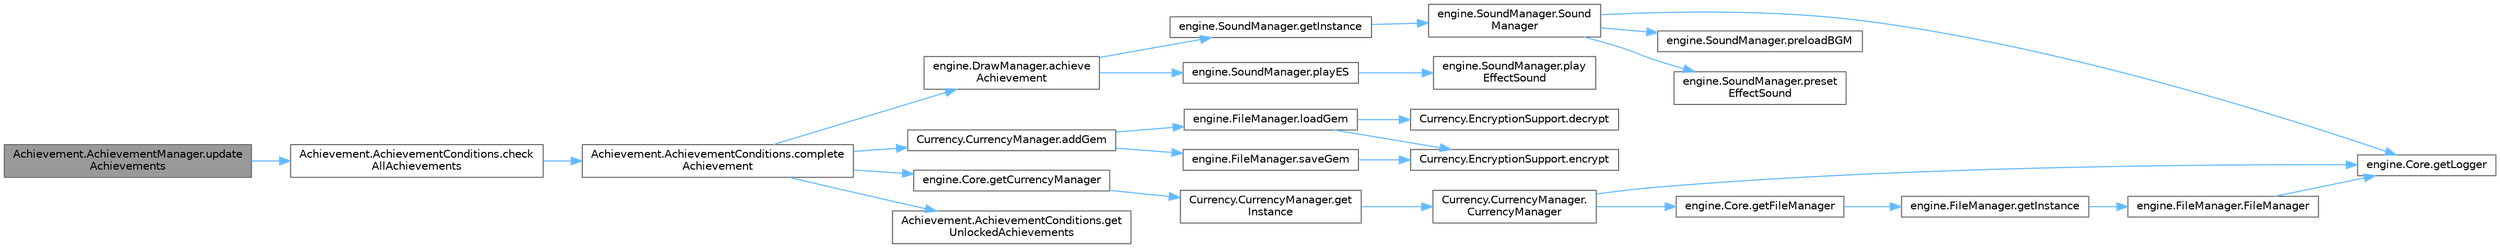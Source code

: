 digraph "Achievement.AchievementManager.updateAchievements"
{
 // LATEX_PDF_SIZE
  bgcolor="transparent";
  edge [fontname=Helvetica,fontsize=10,labelfontname=Helvetica,labelfontsize=10];
  node [fontname=Helvetica,fontsize=10,shape=box,height=0.2,width=0.4];
  rankdir="LR";
  Node1 [id="Node000001",label="Achievement.AchievementManager.update\lAchievements",height=0.2,width=0.4,color="gray40", fillcolor="grey60", style="filled", fontcolor="black",tooltip=" "];
  Node1 -> Node2 [id="edge1_Node000001_Node000002",color="steelblue1",style="solid",tooltip=" "];
  Node2 [id="Node000002",label="Achievement.AchievementConditions.check\lAllAchievements",height=0.2,width=0.4,color="grey40", fillcolor="white", style="filled",URL="$class_achievement_1_1_achievement_conditions.html#a99d262bc05fed539b97aa1107fcfba48",tooltip=" "];
  Node2 -> Node3 [id="edge2_Node000002_Node000003",color="steelblue1",style="solid",tooltip=" "];
  Node3 [id="Node000003",label="Achievement.AchievementConditions.complete\lAchievement",height=0.2,width=0.4,color="grey40", fillcolor="white", style="filled",URL="$class_achievement_1_1_achievement_conditions.html#a370857deb5c4dc35e2bd3191fb6834c1",tooltip=" "];
  Node3 -> Node4 [id="edge3_Node000003_Node000004",color="steelblue1",style="solid",tooltip=" "];
  Node4 [id="Node000004",label="engine.DrawManager.achieve\lAchievement",height=0.2,width=0.4,color="grey40", fillcolor="white", style="filled",URL="$classengine_1_1_draw_manager.html#a4a0a0ce908ee42bdc7b312ee3dae8dec",tooltip=" "];
  Node4 -> Node5 [id="edge4_Node000004_Node000005",color="steelblue1",style="solid",tooltip=" "];
  Node5 [id="Node000005",label="engine.SoundManager.getInstance",height=0.2,width=0.4,color="grey40", fillcolor="white", style="filled",URL="$classengine_1_1_sound_manager.html#a4e6f0b41bd8568517ad66a9407a77fea",tooltip=" "];
  Node5 -> Node6 [id="edge5_Node000005_Node000006",color="steelblue1",style="solid",tooltip=" "];
  Node6 [id="Node000006",label="engine.SoundManager.Sound\lManager",height=0.2,width=0.4,color="grey40", fillcolor="white", style="filled",URL="$classengine_1_1_sound_manager.html#a18b0e843467737587e1ce3f2d844f4f9",tooltip="Code Description Base: BGM files are stored in res/sound/BGM ES files are stored in res/sound/ES,..."];
  Node6 -> Node7 [id="edge6_Node000006_Node000007",color="steelblue1",style="solid",tooltip=" "];
  Node7 [id="Node000007",label="engine.Core.getLogger",height=0.2,width=0.4,color="grey40", fillcolor="white", style="filled",URL="$classengine_1_1_core.html#a89349dea52049be064320358db9412a2",tooltip="Controls access to the logger."];
  Node6 -> Node8 [id="edge7_Node000006_Node000008",color="steelblue1",style="solid",tooltip=" "];
  Node8 [id="Node000008",label="engine.SoundManager.preloadBGM",height=0.2,width=0.4,color="grey40", fillcolor="white", style="filled",URL="$classengine_1_1_sound_manager.html#a6bcd9eaf792c1b87b19a6f6f37f9c4cb",tooltip=" "];
  Node6 -> Node9 [id="edge8_Node000006_Node000009",color="steelblue1",style="solid",tooltip=" "];
  Node9 [id="Node000009",label="engine.SoundManager.preset\lEffectSound",height=0.2,width=0.4,color="grey40", fillcolor="white", style="filled",URL="$classengine_1_1_sound_manager.html#af26c2bfcdc62884f2f9bc521b437905f",tooltip=" "];
  Node4 -> Node10 [id="edge9_Node000004_Node000010",color="steelblue1",style="solid",tooltip=" "];
  Node10 [id="Node000010",label="engine.SoundManager.playES",height=0.2,width=0.4,color="grey40", fillcolor="white", style="filled",URL="$classengine_1_1_sound_manager.html#af326739e7c567da7bedf9a07eff7e232",tooltip=" "];
  Node10 -> Node11 [id="edge10_Node000010_Node000011",color="steelblue1",style="solid",tooltip=" "];
  Node11 [id="Node000011",label="engine.SoundManager.play\lEffectSound",height=0.2,width=0.4,color="grey40", fillcolor="white", style="filled",URL="$classengine_1_1_sound_manager.html#aff8a50dd8c931099450db7066e6a360e",tooltip=" "];
  Node3 -> Node12 [id="edge11_Node000003_Node000012",color="steelblue1",style="solid",tooltip=" "];
  Node12 [id="Node000012",label="Currency.CurrencyManager.addGem",height=0.2,width=0.4,color="grey40", fillcolor="white", style="filled",URL="$class_currency_1_1_currency_manager.html#ad60b174c664ad0c85f62bd498fc3c1b0",tooltip="Add an amount of gem to the current gem."];
  Node12 -> Node13 [id="edge12_Node000012_Node000013",color="steelblue1",style="solid",tooltip=" "];
  Node13 [id="Node000013",label="engine.FileManager.loadGem",height=0.2,width=0.4,color="grey40", fillcolor="white", style="filled",URL="$classengine_1_1_file_manager.html#aa1a63106adf5599efd6409ac09ede0f7",tooltip="Loads user gem from file, and returns current gem."];
  Node13 -> Node14 [id="edge13_Node000013_Node000014",color="steelblue1",style="solid",tooltip=" "];
  Node14 [id="Node000014",label="Currency.EncryptionSupport.decrypt",height=0.2,width=0.4,color="grey40", fillcolor="white", style="filled",URL="$class_currency_1_1_encryption_support.html#aace733246300350ac93d39bf3d251434",tooltip="Performs decryption for a given input."];
  Node13 -> Node15 [id="edge14_Node000013_Node000015",color="steelblue1",style="solid",tooltip=" "];
  Node15 [id="Node000015",label="Currency.EncryptionSupport.encrypt",height=0.2,width=0.4,color="grey40", fillcolor="white", style="filled",URL="$class_currency_1_1_encryption_support.html#ac6690d521e47eaa9de388d6359655779",tooltip="Performs encryption for a given input."];
  Node12 -> Node16 [id="edge15_Node000012_Node000016",color="steelblue1",style="solid",tooltip=" "];
  Node16 [id="Node000016",label="engine.FileManager.saveGem",height=0.2,width=0.4,color="grey40", fillcolor="white", style="filled",URL="$classengine_1_1_file_manager.html#ad7ef07a23c6ff9c29a6d86622c49661e",tooltip="Saves user gem to disk."];
  Node16 -> Node15 [id="edge16_Node000016_Node000015",color="steelblue1",style="solid",tooltip=" "];
  Node3 -> Node17 [id="edge17_Node000003_Node000017",color="steelblue1",style="solid",tooltip=" "];
  Node17 [id="Node000017",label="engine.Core.getCurrencyManager",height=0.2,width=0.4,color="grey40", fillcolor="white", style="filled",URL="$classengine_1_1_core.html#af6af7caff5e9b89c8bf5d801095f726d",tooltip="Controls access to the currency manager."];
  Node17 -> Node18 [id="edge18_Node000017_Node000018",color="steelblue1",style="solid",tooltip=" "];
  Node18 [id="Node000018",label="Currency.CurrencyManager.get\lInstance",height=0.2,width=0.4,color="grey40", fillcolor="white", style="filled",URL="$class_currency_1_1_currency_manager.html#a31c832489fc9cffeeb9a753e3abe3154",tooltip="Returns shared instance of FileManager."];
  Node18 -> Node19 [id="edge19_Node000018_Node000019",color="steelblue1",style="solid",tooltip=" "];
  Node19 [id="Node000019",label="Currency.CurrencyManager.\lCurrencyManager",height=0.2,width=0.4,color="grey40", fillcolor="white", style="filled",URL="$class_currency_1_1_currency_manager.html#a717e788aeda8a1ffde764f7e187b9146",tooltip="private constructor."];
  Node19 -> Node20 [id="edge20_Node000019_Node000020",color="steelblue1",style="solid",tooltip=" "];
  Node20 [id="Node000020",label="engine.Core.getFileManager",height=0.2,width=0.4,color="grey40", fillcolor="white", style="filled",URL="$classengine_1_1_core.html#adb491d93cae178d9f5b8e7d05e2ad8e8",tooltip="Controls access to the file manager."];
  Node20 -> Node21 [id="edge21_Node000020_Node000021",color="steelblue1",style="solid",tooltip=" "];
  Node21 [id="Node000021",label="engine.FileManager.getInstance",height=0.2,width=0.4,color="grey40", fillcolor="white", style="filled",URL="$classengine_1_1_file_manager.html#a7698513523dc07d8c3a5e8f196b77ab0",tooltip="Returns shared instance of FileManager."];
  Node21 -> Node22 [id="edge22_Node000021_Node000022",color="steelblue1",style="solid",tooltip=" "];
  Node22 [id="Node000022",label="engine.FileManager.FileManager",height=0.2,width=0.4,color="grey40", fillcolor="white", style="filled",URL="$classengine_1_1_file_manager.html#afdca4bda43ab44bb37d0f6665f71378a",tooltip="private constructor."];
  Node22 -> Node7 [id="edge23_Node000022_Node000007",color="steelblue1",style="solid",tooltip=" "];
  Node19 -> Node7 [id="edge24_Node000019_Node000007",color="steelblue1",style="solid",tooltip=" "];
  Node3 -> Node23 [id="edge25_Node000003_Node000023",color="steelblue1",style="solid",tooltip=" "];
  Node23 [id="Node000023",label="Achievement.AchievementConditions.get\lUnlockedAchievements",height=0.2,width=0.4,color="grey40", fillcolor="white", style="filled",URL="$class_achievement_1_1_achievement_conditions.html#a84364f3c41539a286a35c633c6a314e2",tooltip=" "];
}
